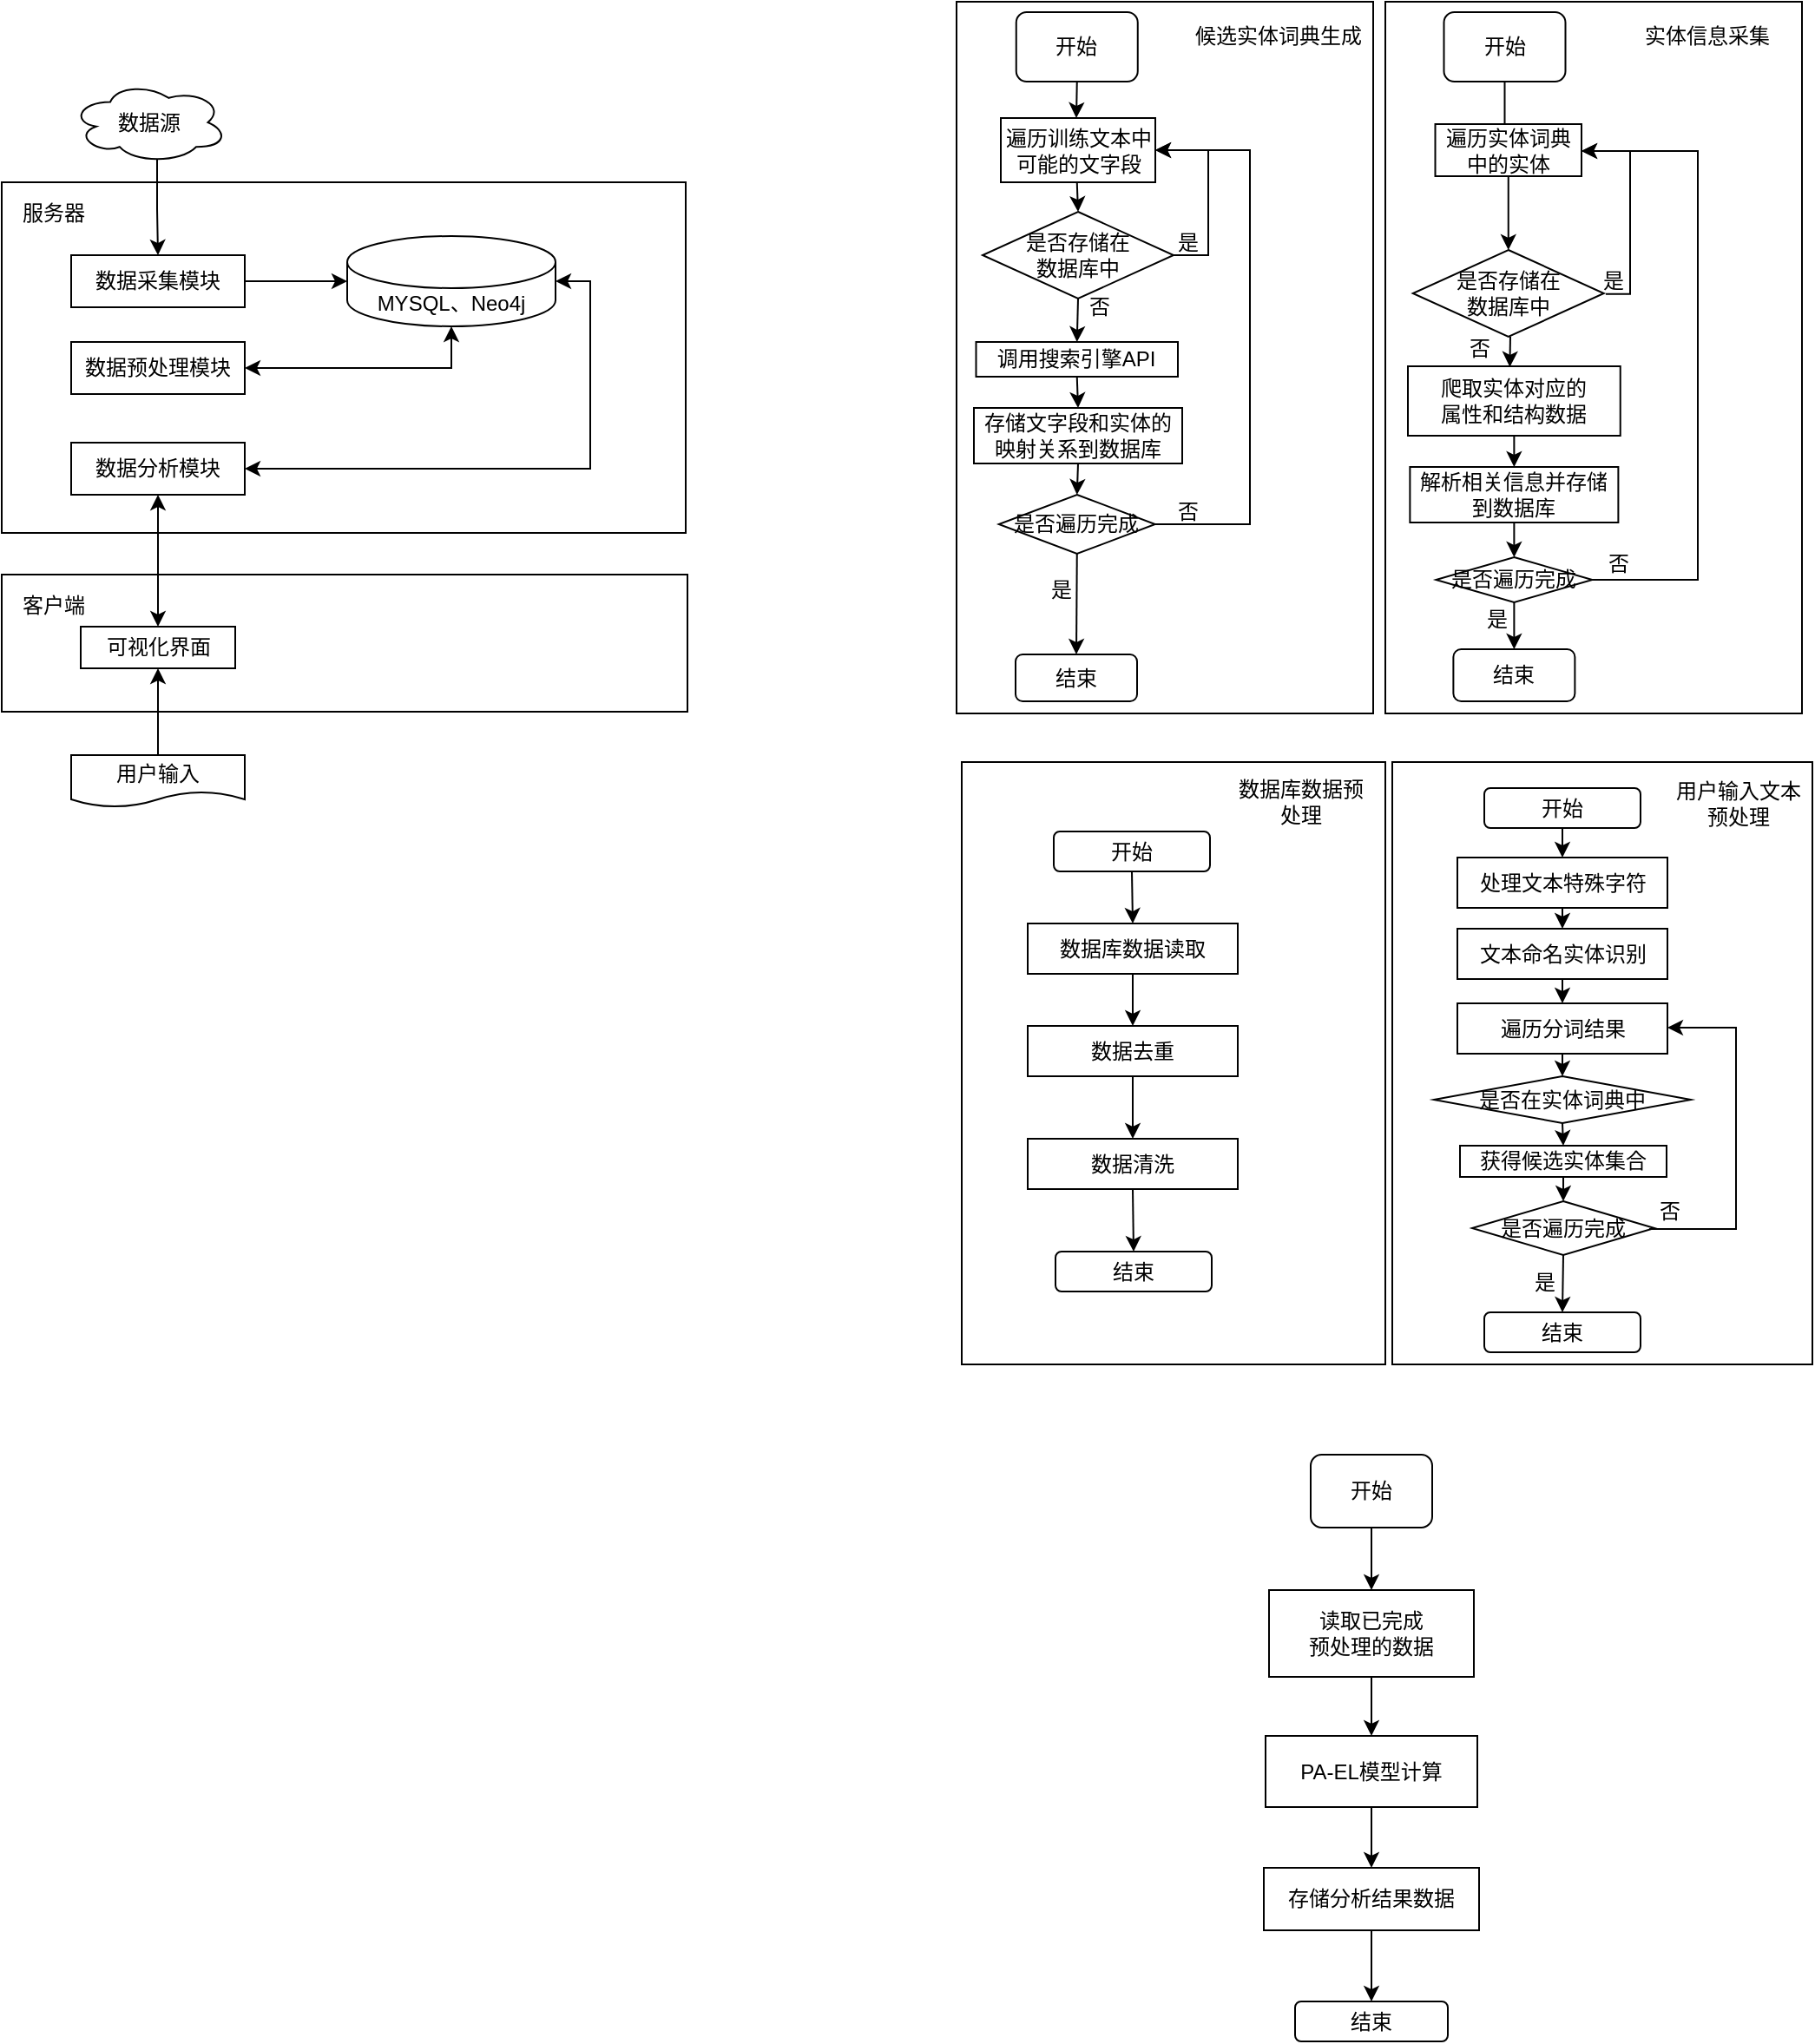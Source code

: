 <mxfile version="16.5.6" type="github">
  <diagram id="C5RBs43oDa-KdzZeNtuy" name="Page-1">
    <mxGraphModel dx="1210" dy="475" grid="0" gridSize="10" guides="1" tooltips="1" connect="1" arrows="1" fold="1" page="0" pageScale="1" pageWidth="827" pageHeight="1169" math="0" shadow="0">
      <root>
        <mxCell id="WIyWlLk6GJQsqaUBKTNV-0" />
        <mxCell id="WIyWlLk6GJQsqaUBKTNV-1" parent="WIyWlLk6GJQsqaUBKTNV-0" />
        <mxCell id="UaO2LbHVUY8CWi1lz__P-80" value="" style="rounded=0;whiteSpace=wrap;html=1;" parent="WIyWlLk6GJQsqaUBKTNV-1" vertex="1">
          <mxGeometry x="491" y="498" width="242" height="347" as="geometry" />
        </mxCell>
        <mxCell id="UaO2LbHVUY8CWi1lz__P-7" value="" style="rounded=0;whiteSpace=wrap;html=1;" parent="WIyWlLk6GJQsqaUBKTNV-1" vertex="1">
          <mxGeometry x="240" y="60" width="240" height="410" as="geometry" />
        </mxCell>
        <mxCell id="UaO2LbHVUY8CWi1lz__P-8" value="开始" style="rounded=1;whiteSpace=wrap;html=1;" parent="WIyWlLk6GJQsqaUBKTNV-1" vertex="1">
          <mxGeometry x="274.38" y="66" width="70" height="40" as="geometry" />
        </mxCell>
        <mxCell id="UaO2LbHVUY8CWi1lz__P-9" value="" style="endArrow=classic;html=1;rounded=0;exitX=0.5;exitY=1;exitDx=0;exitDy=0;" parent="WIyWlLk6GJQsqaUBKTNV-1" source="UaO2LbHVUY8CWi1lz__P-8" edge="1">
          <mxGeometry width="50" height="50" relative="1" as="geometry">
            <mxPoint x="553.75" y="310" as="sourcePoint" />
            <mxPoint x="309" y="127" as="targetPoint" />
          </mxGeometry>
        </mxCell>
        <mxCell id="UaO2LbHVUY8CWi1lz__P-11" value="" style="endArrow=classic;html=1;rounded=0;exitX=0.5;exitY=1;exitDx=0;exitDy=0;entryX=0.5;entryY=0;entryDx=0;entryDy=0;" parent="WIyWlLk6GJQsqaUBKTNV-1" target="UaO2LbHVUY8CWi1lz__P-36" edge="1">
          <mxGeometry width="50" height="50" relative="1" as="geometry">
            <mxPoint x="309.375" y="164" as="sourcePoint" />
            <mxPoint x="308.75" y="166" as="targetPoint" />
          </mxGeometry>
        </mxCell>
        <mxCell id="UaO2LbHVUY8CWi1lz__P-13" value="候选实体词典生成" style="text;html=1;align=center;verticalAlign=middle;resizable=0;points=[];autosize=1;strokeColor=none;fillColor=none;" parent="WIyWlLk6GJQsqaUBKTNV-1" vertex="1">
          <mxGeometry x="370" y="70" width="110" height="20" as="geometry" />
        </mxCell>
        <mxCell id="UaO2LbHVUY8CWi1lz__P-28" value="" style="rounded=0;whiteSpace=wrap;html=1;" parent="WIyWlLk6GJQsqaUBKTNV-1" vertex="1">
          <mxGeometry x="487" y="60" width="240" height="410" as="geometry" />
        </mxCell>
        <mxCell id="UaO2LbHVUY8CWi1lz__P-29" value="开始" style="rounded=1;whiteSpace=wrap;html=1;" parent="WIyWlLk6GJQsqaUBKTNV-1" vertex="1">
          <mxGeometry x="520.75" y="66" width="70" height="40" as="geometry" />
        </mxCell>
        <mxCell id="UaO2LbHVUY8CWi1lz__P-30" value="" style="endArrow=classic;html=1;rounded=0;exitX=0.5;exitY=1;exitDx=0;exitDy=0;" parent="WIyWlLk6GJQsqaUBKTNV-1" source="UaO2LbHVUY8CWi1lz__P-29" edge="1">
          <mxGeometry width="50" height="50" relative="1" as="geometry">
            <mxPoint x="800.75" y="310" as="sourcePoint" />
            <mxPoint x="555.75" y="150" as="targetPoint" />
          </mxGeometry>
        </mxCell>
        <mxCell id="UaO2LbHVUY8CWi1lz__P-31" value="遍历实体词典中的实体" style="rounded=0;whiteSpace=wrap;html=1;" parent="WIyWlLk6GJQsqaUBKTNV-1" vertex="1">
          <mxGeometry x="515.75" y="130.5" width="84.25" height="30" as="geometry" />
        </mxCell>
        <mxCell id="UaO2LbHVUY8CWi1lz__P-32" value="" style="endArrow=classic;html=1;rounded=0;exitX=0.5;exitY=1;exitDx=0;exitDy=0;entryX=0.5;entryY=0;entryDx=0;entryDy=0;" parent="WIyWlLk6GJQsqaUBKTNV-1" source="UaO2LbHVUY8CWi1lz__P-31" target="UaO2LbHVUY8CWi1lz__P-37" edge="1">
          <mxGeometry width="50" height="50" relative="1" as="geometry">
            <mxPoint x="800.75" y="310" as="sourcePoint" />
            <mxPoint x="555.75" y="200" as="targetPoint" />
          </mxGeometry>
        </mxCell>
        <mxCell id="UaO2LbHVUY8CWi1lz__P-34" value="实体信息采集" style="text;html=1;align=center;verticalAlign=middle;resizable=0;points=[];autosize=1;strokeColor=none;fillColor=none;" parent="WIyWlLk6GJQsqaUBKTNV-1" vertex="1">
          <mxGeometry x="627" y="70" width="90" height="20" as="geometry" />
        </mxCell>
        <mxCell id="UaO2LbHVUY8CWi1lz__P-40" style="edgeStyle=orthogonalEdgeStyle;rounded=0;orthogonalLoop=1;jettySize=auto;html=1;exitX=0.5;exitY=1;exitDx=0;exitDy=0;entryX=0.5;entryY=0;entryDx=0;entryDy=0;" parent="WIyWlLk6GJQsqaUBKTNV-1" source="UaO2LbHVUY8CWi1lz__P-36" target="UaO2LbHVUY8CWi1lz__P-38" edge="1">
          <mxGeometry relative="1" as="geometry" />
        </mxCell>
        <mxCell id="UaO2LbHVUY8CWi1lz__P-41" style="edgeStyle=orthogonalEdgeStyle;rounded=0;orthogonalLoop=1;jettySize=auto;html=1;exitX=1;exitY=0.5;exitDx=0;exitDy=0;entryX=1;entryY=0.5;entryDx=0;entryDy=0;" parent="WIyWlLk6GJQsqaUBKTNV-1" source="UaO2LbHVUY8CWi1lz__P-36" target="UaO2LbHVUY8CWi1lz__P-63" edge="1">
          <mxGeometry relative="1" as="geometry">
            <mxPoint x="350" y="183" as="targetPoint" />
          </mxGeometry>
        </mxCell>
        <mxCell id="UaO2LbHVUY8CWi1lz__P-36" value="是否存储在&lt;br&gt;数据库中" style="rhombus;whiteSpace=wrap;html=1;" parent="WIyWlLk6GJQsqaUBKTNV-1" vertex="1">
          <mxGeometry x="255" y="181" width="110" height="50" as="geometry" />
        </mxCell>
        <mxCell id="UaO2LbHVUY8CWi1lz__P-37" value="是否存储在&lt;br&gt;数据库中" style="rhombus;whiteSpace=wrap;html=1;" parent="WIyWlLk6GJQsqaUBKTNV-1" vertex="1">
          <mxGeometry x="502.88" y="203" width="110" height="50" as="geometry" />
        </mxCell>
        <mxCell id="UaO2LbHVUY8CWi1lz__P-46" style="edgeStyle=orthogonalEdgeStyle;rounded=0;orthogonalLoop=1;jettySize=auto;html=1;exitX=0.5;exitY=1;exitDx=0;exitDy=0;entryX=0.5;entryY=0;entryDx=0;entryDy=0;" parent="WIyWlLk6GJQsqaUBKTNV-1" source="UaO2LbHVUY8CWi1lz__P-38" target="UaO2LbHVUY8CWi1lz__P-43" edge="1">
          <mxGeometry relative="1" as="geometry" />
        </mxCell>
        <mxCell id="UaO2LbHVUY8CWi1lz__P-38" value="调用搜索引擎API" style="rounded=0;whiteSpace=wrap;html=1;" parent="WIyWlLk6GJQsqaUBKTNV-1" vertex="1">
          <mxGeometry x="251.25" y="256" width="116.25" height="20" as="geometry" />
        </mxCell>
        <mxCell id="UaO2LbHVUY8CWi1lz__P-49" style="edgeStyle=orthogonalEdgeStyle;rounded=0;orthogonalLoop=1;jettySize=auto;html=1;exitX=0.5;exitY=1;exitDx=0;exitDy=0;entryX=0.5;entryY=0;entryDx=0;entryDy=0;" parent="WIyWlLk6GJQsqaUBKTNV-1" source="UaO2LbHVUY8CWi1lz__P-43" target="UaO2LbHVUY8CWi1lz__P-65" edge="1">
          <mxGeometry relative="1" as="geometry" />
        </mxCell>
        <mxCell id="UaO2LbHVUY8CWi1lz__P-43" value="存储文字段和实体的映射关系到数据库" style="rounded=0;whiteSpace=wrap;html=1;" parent="WIyWlLk6GJQsqaUBKTNV-1" vertex="1">
          <mxGeometry x="250" y="294" width="120" height="32" as="geometry" />
        </mxCell>
        <mxCell id="UaO2LbHVUY8CWi1lz__P-44" value="是" style="text;html=1;align=center;verticalAlign=middle;resizable=0;points=[];autosize=1;strokeColor=none;fillColor=none;" parent="WIyWlLk6GJQsqaUBKTNV-1" vertex="1">
          <mxGeometry x="603" y="211" width="30" height="20" as="geometry" />
        </mxCell>
        <mxCell id="UaO2LbHVUY8CWi1lz__P-45" value="否" style="text;html=1;align=center;verticalAlign=middle;resizable=0;points=[];autosize=1;strokeColor=none;fillColor=none;" parent="WIyWlLk6GJQsqaUBKTNV-1" vertex="1">
          <mxGeometry x="307" y="226" width="30" height="20" as="geometry" />
        </mxCell>
        <mxCell id="UaO2LbHVUY8CWi1lz__P-48" value="结束" style="rounded=1;whiteSpace=wrap;html=1;" parent="WIyWlLk6GJQsqaUBKTNV-1" vertex="1">
          <mxGeometry x="274" y="436" width="70" height="27" as="geometry" />
        </mxCell>
        <mxCell id="UaO2LbHVUY8CWi1lz__P-52" value="解析相关信息并存储到数据库" style="rounded=0;whiteSpace=wrap;html=1;" parent="WIyWlLk6GJQsqaUBKTNV-1" vertex="1">
          <mxGeometry x="501.19" y="328" width="120" height="32" as="geometry" />
        </mxCell>
        <mxCell id="UaO2LbHVUY8CWi1lz__P-74" style="edgeStyle=orthogonalEdgeStyle;rounded=0;orthogonalLoop=1;jettySize=auto;html=1;entryX=0.5;entryY=0;entryDx=0;entryDy=0;exitX=0.5;exitY=1;exitDx=0;exitDy=0;" parent="WIyWlLk6GJQsqaUBKTNV-1" source="UaO2LbHVUY8CWi1lz__P-72" target="UaO2LbHVUY8CWi1lz__P-57" edge="1">
          <mxGeometry relative="1" as="geometry" />
        </mxCell>
        <mxCell id="UaO2LbHVUY8CWi1lz__P-51" value="爬取实体对应的&lt;br&gt;属性和结构数据" style="rounded=0;whiteSpace=wrap;html=1;" parent="WIyWlLk6GJQsqaUBKTNV-1" vertex="1">
          <mxGeometry x="500" y="270" width="122.37" height="40" as="geometry" />
        </mxCell>
        <mxCell id="UaO2LbHVUY8CWi1lz__P-55" value="" style="endArrow=classic;html=1;rounded=0;entryX=0.455;entryY=0.011;entryDx=0;entryDy=0;entryPerimeter=0;" parent="WIyWlLk6GJQsqaUBKTNV-1" edge="1">
          <mxGeometry width="50" height="50" relative="1" as="geometry">
            <mxPoint x="559" y="253" as="sourcePoint" />
            <mxPoint x="558.678" y="270.44" as="targetPoint" />
          </mxGeometry>
        </mxCell>
        <mxCell id="UaO2LbHVUY8CWi1lz__P-56" value="" style="endArrow=classic;html=1;rounded=0;exitX=0.5;exitY=1;exitDx=0;exitDy=0;entryX=0.5;entryY=0;entryDx=0;entryDy=0;" parent="WIyWlLk6GJQsqaUBKTNV-1" source="UaO2LbHVUY8CWi1lz__P-51" target="UaO2LbHVUY8CWi1lz__P-52" edge="1">
          <mxGeometry width="50" height="50" relative="1" as="geometry">
            <mxPoint x="490" y="250" as="sourcePoint" />
            <mxPoint x="540" y="200" as="targetPoint" />
          </mxGeometry>
        </mxCell>
        <mxCell id="UaO2LbHVUY8CWi1lz__P-57" value="结束" style="rounded=1;whiteSpace=wrap;html=1;" parent="WIyWlLk6GJQsqaUBKTNV-1" vertex="1">
          <mxGeometry x="526.19" y="433" width="70" height="30" as="geometry" />
        </mxCell>
        <mxCell id="UaO2LbHVUY8CWi1lz__P-58" value="" style="endArrow=classic;html=1;rounded=0;exitX=0.5;exitY=1;exitDx=0;exitDy=0;entryX=0.5;entryY=0;entryDx=0;entryDy=0;" parent="WIyWlLk6GJQsqaUBKTNV-1" source="UaO2LbHVUY8CWi1lz__P-52" target="UaO2LbHVUY8CWi1lz__P-72" edge="1">
          <mxGeometry width="50" height="50" relative="1" as="geometry">
            <mxPoint x="490" y="250" as="sourcePoint" />
            <mxPoint x="540" y="200" as="targetPoint" />
          </mxGeometry>
        </mxCell>
        <mxCell id="UaO2LbHVUY8CWi1lz__P-59" value="否" style="text;html=1;align=center;verticalAlign=middle;resizable=0;points=[];autosize=1;strokeColor=none;fillColor=none;" parent="WIyWlLk6GJQsqaUBKTNV-1" vertex="1">
          <mxGeometry x="526.19" y="250" width="30" height="20" as="geometry" />
        </mxCell>
        <mxCell id="UaO2LbHVUY8CWi1lz__P-60" style="edgeStyle=orthogonalEdgeStyle;rounded=0;orthogonalLoop=1;jettySize=auto;html=1;exitX=0.032;exitY=0.021;exitDx=0;exitDy=0;exitPerimeter=0;entryX=1;entryY=0.5;entryDx=0;entryDy=0;" parent="WIyWlLk6GJQsqaUBKTNV-1" target="UaO2LbHVUY8CWi1lz__P-31" edge="1">
          <mxGeometry relative="1" as="geometry">
            <mxPoint x="613.96" y="228.42" as="sourcePoint" />
            <mxPoint x="605" y="168" as="targetPoint" />
            <Array as="points">
              <mxPoint x="628" y="228" />
              <mxPoint x="628" y="146" />
              <mxPoint x="600" y="146" />
            </Array>
          </mxGeometry>
        </mxCell>
        <mxCell id="UaO2LbHVUY8CWi1lz__P-63" value="遍历训练文本中可能的文字段" style="whiteSpace=wrap;html=1;" parent="WIyWlLk6GJQsqaUBKTNV-1" vertex="1">
          <mxGeometry x="265.5" y="127" width="89" height="37" as="geometry" />
        </mxCell>
        <mxCell id="UaO2LbHVUY8CWi1lz__P-68" style="edgeStyle=orthogonalEdgeStyle;rounded=0;orthogonalLoop=1;jettySize=auto;html=1;exitX=1;exitY=0.5;exitDx=0;exitDy=0;entryX=1;entryY=0.5;entryDx=0;entryDy=0;" parent="WIyWlLk6GJQsqaUBKTNV-1" source="UaO2LbHVUY8CWi1lz__P-65" target="UaO2LbHVUY8CWi1lz__P-63" edge="1">
          <mxGeometry relative="1" as="geometry">
            <Array as="points">
              <mxPoint x="409" y="361" />
              <mxPoint x="409" y="145" />
            </Array>
          </mxGeometry>
        </mxCell>
        <mxCell id="UaO2LbHVUY8CWi1lz__P-65" value="是否遍历完成" style="rhombus;whiteSpace=wrap;html=1;" parent="WIyWlLk6GJQsqaUBKTNV-1" vertex="1">
          <mxGeometry x="264.38" y="344" width="90" height="34" as="geometry" />
        </mxCell>
        <mxCell id="UaO2LbHVUY8CWi1lz__P-66" value="" style="endArrow=classic;html=1;rounded=0;exitX=0.5;exitY=1;exitDx=0;exitDy=0;entryX=0.5;entryY=0;entryDx=0;entryDy=0;" parent="WIyWlLk6GJQsqaUBKTNV-1" source="UaO2LbHVUY8CWi1lz__P-65" target="UaO2LbHVUY8CWi1lz__P-48" edge="1">
          <mxGeometry width="50" height="50" relative="1" as="geometry">
            <mxPoint x="520" y="327" as="sourcePoint" />
            <mxPoint x="570" y="277" as="targetPoint" />
          </mxGeometry>
        </mxCell>
        <mxCell id="UaO2LbHVUY8CWi1lz__P-69" value="是" style="text;html=1;align=center;verticalAlign=middle;resizable=0;points=[];autosize=1;strokeColor=none;fillColor=none;" parent="WIyWlLk6GJQsqaUBKTNV-1" vertex="1">
          <mxGeometry x="362" y="190" width="22" height="18" as="geometry" />
        </mxCell>
        <mxCell id="UaO2LbHVUY8CWi1lz__P-70" value="是" style="text;html=1;align=center;verticalAlign=middle;resizable=0;points=[];autosize=1;strokeColor=none;fillColor=none;" parent="WIyWlLk6GJQsqaUBKTNV-1" vertex="1">
          <mxGeometry x="289" y="390" width="22" height="18" as="geometry" />
        </mxCell>
        <mxCell id="UaO2LbHVUY8CWi1lz__P-71" value="否" style="text;html=1;align=center;verticalAlign=middle;resizable=0;points=[];autosize=1;strokeColor=none;fillColor=none;" parent="WIyWlLk6GJQsqaUBKTNV-1" vertex="1">
          <mxGeometry x="358" y="344" width="30" height="20" as="geometry" />
        </mxCell>
        <mxCell id="UaO2LbHVUY8CWi1lz__P-75" style="edgeStyle=orthogonalEdgeStyle;rounded=0;orthogonalLoop=1;jettySize=auto;html=1;exitX=1;exitY=0.5;exitDx=0;exitDy=0;entryX=1;entryY=0.5;entryDx=0;entryDy=0;" parent="WIyWlLk6GJQsqaUBKTNV-1" source="UaO2LbHVUY8CWi1lz__P-72" target="UaO2LbHVUY8CWi1lz__P-31" edge="1">
          <mxGeometry relative="1" as="geometry">
            <Array as="points">
              <mxPoint x="667" y="393" />
              <mxPoint x="667" y="146" />
              <mxPoint x="600" y="146" />
            </Array>
          </mxGeometry>
        </mxCell>
        <mxCell id="UaO2LbHVUY8CWi1lz__P-72" value="是否遍历完成" style="rhombus;whiteSpace=wrap;html=1;" parent="WIyWlLk6GJQsqaUBKTNV-1" vertex="1">
          <mxGeometry x="516.19" y="380" width="90" height="26" as="geometry" />
        </mxCell>
        <mxCell id="UaO2LbHVUY8CWi1lz__P-76" value="是" style="text;html=1;align=center;verticalAlign=middle;resizable=0;points=[];autosize=1;strokeColor=none;fillColor=none;" parent="WIyWlLk6GJQsqaUBKTNV-1" vertex="1">
          <mxGeometry x="536" y="406" width="30" height="20" as="geometry" />
        </mxCell>
        <mxCell id="UaO2LbHVUY8CWi1lz__P-77" value="否" style="text;html=1;align=center;verticalAlign=middle;resizable=0;points=[];autosize=1;strokeColor=none;fillColor=none;" parent="WIyWlLk6GJQsqaUBKTNV-1" vertex="1">
          <mxGeometry x="606.19" y="374" width="30" height="20" as="geometry" />
        </mxCell>
        <mxCell id="UaO2LbHVUY8CWi1lz__P-86" style="edgeStyle=orthogonalEdgeStyle;rounded=0;orthogonalLoop=1;jettySize=auto;html=1;exitX=0.5;exitY=1;exitDx=0;exitDy=0;entryX=0.5;entryY=0;entryDx=0;entryDy=0;" parent="WIyWlLk6GJQsqaUBKTNV-1" source="UaO2LbHVUY8CWi1lz__P-78" target="UaO2LbHVUY8CWi1lz__P-79" edge="1">
          <mxGeometry relative="1" as="geometry" />
        </mxCell>
        <mxCell id="UaO2LbHVUY8CWi1lz__P-78" value="开始" style="rounded=1;whiteSpace=wrap;html=1;" parent="WIyWlLk6GJQsqaUBKTNV-1" vertex="1">
          <mxGeometry x="544" y="513" width="90" height="23" as="geometry" />
        </mxCell>
        <mxCell id="UaO2LbHVUY8CWi1lz__P-79" value="处理文本特殊字符" style="rounded=0;whiteSpace=wrap;html=1;" parent="WIyWlLk6GJQsqaUBKTNV-1" vertex="1">
          <mxGeometry x="528.5" y="553" width="121" height="29" as="geometry" />
        </mxCell>
        <mxCell id="UaO2LbHVUY8CWi1lz__P-81" value="" style="rounded=0;whiteSpace=wrap;html=1;" parent="WIyWlLk6GJQsqaUBKTNV-1" vertex="1">
          <mxGeometry x="243" y="498" width="244" height="347" as="geometry" />
        </mxCell>
        <mxCell id="UaO2LbHVUY8CWi1lz__P-82" value="开始" style="rounded=1;whiteSpace=wrap;html=1;flipH=0;" parent="WIyWlLk6GJQsqaUBKTNV-1" vertex="1">
          <mxGeometry x="296" y="538" width="90" height="23" as="geometry" />
        </mxCell>
        <mxCell id="UaO2LbHVUY8CWi1lz__P-114" style="edgeStyle=orthogonalEdgeStyle;rounded=0;orthogonalLoop=1;jettySize=auto;html=1;entryX=0.5;entryY=0;entryDx=0;entryDy=0;" parent="WIyWlLk6GJQsqaUBKTNV-1" source="UaO2LbHVUY8CWi1lz__P-83" target="UaO2LbHVUY8CWi1lz__P-106" edge="1">
          <mxGeometry relative="1" as="geometry" />
        </mxCell>
        <mxCell id="UaO2LbHVUY8CWi1lz__P-83" value="数据库数据读取" style="rounded=0;whiteSpace=wrap;html=1;flipH=0;" parent="WIyWlLk6GJQsqaUBKTNV-1" vertex="1">
          <mxGeometry x="281" y="591" width="121" height="29" as="geometry" />
        </mxCell>
        <mxCell id="UaO2LbHVUY8CWi1lz__P-84" value="用户输入文本预处理" style="text;html=1;strokeColor=none;fillColor=none;align=center;verticalAlign=middle;whiteSpace=wrap;rounded=0;" parent="WIyWlLk6GJQsqaUBKTNV-1" vertex="1">
          <mxGeometry x="652" y="506" width="77" height="31" as="geometry" />
        </mxCell>
        <mxCell id="UaO2LbHVUY8CWi1lz__P-85" value="数据库数据预处理" style="text;html=1;strokeColor=none;fillColor=none;align=center;verticalAlign=middle;whiteSpace=wrap;rounded=0;" parent="WIyWlLk6GJQsqaUBKTNV-1" vertex="1">
          <mxGeometry x="400" y="505" width="77" height="31" as="geometry" />
        </mxCell>
        <mxCell id="UaO2LbHVUY8CWi1lz__P-87" value="遍历分词结果" style="rounded=0;whiteSpace=wrap;html=1;" parent="WIyWlLk6GJQsqaUBKTNV-1" vertex="1">
          <mxGeometry x="528.5" y="637" width="121" height="29" as="geometry" />
        </mxCell>
        <mxCell id="UaO2LbHVUY8CWi1lz__P-88" value="文本命名实体识别" style="rounded=0;whiteSpace=wrap;html=1;" parent="WIyWlLk6GJQsqaUBKTNV-1" vertex="1">
          <mxGeometry x="528.5" y="594" width="121" height="29" as="geometry" />
        </mxCell>
        <mxCell id="UaO2LbHVUY8CWi1lz__P-89" value="是否在实体词典中" style="rhombus;whiteSpace=wrap;html=1;" parent="WIyWlLk6GJQsqaUBKTNV-1" vertex="1">
          <mxGeometry x="515" y="679" width="148" height="27" as="geometry" />
        </mxCell>
        <mxCell id="UaO2LbHVUY8CWi1lz__P-90" value="" style="endArrow=classic;html=1;rounded=0;exitX=0.5;exitY=1;exitDx=0;exitDy=0;entryX=0.5;entryY=0;entryDx=0;entryDy=0;" parent="WIyWlLk6GJQsqaUBKTNV-1" source="UaO2LbHVUY8CWi1lz__P-87" target="UaO2LbHVUY8CWi1lz__P-89" edge="1">
          <mxGeometry width="50" height="50" relative="1" as="geometry">
            <mxPoint x="770" y="756" as="sourcePoint" />
            <mxPoint x="820" y="706" as="targetPoint" />
          </mxGeometry>
        </mxCell>
        <mxCell id="UaO2LbHVUY8CWi1lz__P-91" value="获得候选实体集合" style="rounded=0;whiteSpace=wrap;html=1;" parent="WIyWlLk6GJQsqaUBKTNV-1" vertex="1">
          <mxGeometry x="530" y="719" width="119" height="18" as="geometry" />
        </mxCell>
        <mxCell id="UaO2LbHVUY8CWi1lz__P-92" value="" style="endArrow=classic;html=1;rounded=0;exitX=0.5;exitY=1;exitDx=0;exitDy=0;entryX=0.5;entryY=0;entryDx=0;entryDy=0;" parent="WIyWlLk6GJQsqaUBKTNV-1" source="UaO2LbHVUY8CWi1lz__P-89" target="UaO2LbHVUY8CWi1lz__P-91" edge="1">
          <mxGeometry width="50" height="50" relative="1" as="geometry">
            <mxPoint x="770" y="756" as="sourcePoint" />
            <mxPoint x="820" y="706" as="targetPoint" />
          </mxGeometry>
        </mxCell>
        <mxCell id="UaO2LbHVUY8CWi1lz__P-93" value="" style="endArrow=classic;html=1;rounded=0;exitX=0.5;exitY=1;exitDx=0;exitDy=0;entryX=0.5;entryY=0;entryDx=0;entryDy=0;" parent="WIyWlLk6GJQsqaUBKTNV-1" source="UaO2LbHVUY8CWi1lz__P-79" target="UaO2LbHVUY8CWi1lz__P-88" edge="1">
          <mxGeometry width="50" height="50" relative="1" as="geometry">
            <mxPoint x="770" y="675" as="sourcePoint" />
            <mxPoint x="820" y="625" as="targetPoint" />
          </mxGeometry>
        </mxCell>
        <mxCell id="UaO2LbHVUY8CWi1lz__P-94" value="" style="endArrow=classic;html=1;rounded=0;exitX=0.5;exitY=1;exitDx=0;exitDy=0;entryX=0.5;entryY=0;entryDx=0;entryDy=0;" parent="WIyWlLk6GJQsqaUBKTNV-1" source="UaO2LbHVUY8CWi1lz__P-88" target="UaO2LbHVUY8CWi1lz__P-87" edge="1">
          <mxGeometry width="50" height="50" relative="1" as="geometry">
            <mxPoint x="770" y="675" as="sourcePoint" />
            <mxPoint x="820" y="625" as="targetPoint" />
          </mxGeometry>
        </mxCell>
        <mxCell id="UaO2LbHVUY8CWi1lz__P-98" style="edgeStyle=orthogonalEdgeStyle;rounded=0;orthogonalLoop=1;jettySize=auto;html=1;exitX=0.5;exitY=1;exitDx=0;exitDy=0;entryX=0.5;entryY=0;entryDx=0;entryDy=0;" parent="WIyWlLk6GJQsqaUBKTNV-1" source="UaO2LbHVUY8CWi1lz__P-95" target="UaO2LbHVUY8CWi1lz__P-97" edge="1">
          <mxGeometry relative="1" as="geometry" />
        </mxCell>
        <mxCell id="UaO2LbHVUY8CWi1lz__P-95" value="是否遍历完成" style="rhombus;whiteSpace=wrap;html=1;" parent="WIyWlLk6GJQsqaUBKTNV-1" vertex="1">
          <mxGeometry x="537" y="751" width="105" height="31" as="geometry" />
        </mxCell>
        <mxCell id="UaO2LbHVUY8CWi1lz__P-96" value="" style="endArrow=classic;html=1;rounded=0;exitX=0.5;exitY=1;exitDx=0;exitDy=0;entryX=0.5;entryY=0;entryDx=0;entryDy=0;" parent="WIyWlLk6GJQsqaUBKTNV-1" source="UaO2LbHVUY8CWi1lz__P-91" target="UaO2LbHVUY8CWi1lz__P-95" edge="1">
          <mxGeometry width="50" height="50" relative="1" as="geometry">
            <mxPoint x="770" y="739" as="sourcePoint" />
            <mxPoint x="820" y="689" as="targetPoint" />
          </mxGeometry>
        </mxCell>
        <mxCell id="UaO2LbHVUY8CWi1lz__P-97" value="结束" style="rounded=1;whiteSpace=wrap;html=1;" parent="WIyWlLk6GJQsqaUBKTNV-1" vertex="1">
          <mxGeometry x="544" y="815" width="90" height="23" as="geometry" />
        </mxCell>
        <mxCell id="UaO2LbHVUY8CWi1lz__P-99" value="是" style="text;html=1;strokeColor=none;fillColor=none;align=center;verticalAlign=middle;whiteSpace=wrap;rounded=0;" parent="WIyWlLk6GJQsqaUBKTNV-1" vertex="1">
          <mxGeometry x="549" y="769" width="60" height="58" as="geometry" />
        </mxCell>
        <mxCell id="UaO2LbHVUY8CWi1lz__P-100" value="否" style="text;html=1;strokeColor=none;fillColor=none;align=center;verticalAlign=middle;whiteSpace=wrap;rounded=0;" parent="WIyWlLk6GJQsqaUBKTNV-1" vertex="1">
          <mxGeometry x="621" y="728" width="60" height="58" as="geometry" />
        </mxCell>
        <mxCell id="UaO2LbHVUY8CWi1lz__P-101" value="" style="endArrow=classic;html=1;rounded=0;exitX=0.3;exitY=0.672;exitDx=0;exitDy=0;exitPerimeter=0;entryX=1;entryY=0.5;entryDx=0;entryDy=0;edgeStyle=orthogonalEdgeStyle;" parent="WIyWlLk6GJQsqaUBKTNV-1" source="UaO2LbHVUY8CWi1lz__P-100" target="UaO2LbHVUY8CWi1lz__P-87" edge="1">
          <mxGeometry width="50" height="50" relative="1" as="geometry">
            <mxPoint x="770" y="739" as="sourcePoint" />
            <mxPoint x="820" y="689" as="targetPoint" />
            <Array as="points">
              <mxPoint x="689" y="767" />
              <mxPoint x="689" y="651" />
              <mxPoint x="649" y="651" />
            </Array>
          </mxGeometry>
        </mxCell>
        <mxCell id="UaO2LbHVUY8CWi1lz__P-106" value="数据去重" style="rounded=0;whiteSpace=wrap;html=1;flipH=0;" parent="WIyWlLk6GJQsqaUBKTNV-1" vertex="1">
          <mxGeometry x="281" y="650" width="121" height="29" as="geometry" />
        </mxCell>
        <mxCell id="UaO2LbHVUY8CWi1lz__P-107" value="" style="endArrow=classic;html=1;rounded=0;exitX=0.5;exitY=1;exitDx=0;exitDy=0;entryX=0.5;entryY=0;entryDx=0;entryDy=0;" parent="WIyWlLk6GJQsqaUBKTNV-1" source="UaO2LbHVUY8CWi1lz__P-82" target="UaO2LbHVUY8CWi1lz__P-83" edge="1">
          <mxGeometry width="50" height="50" relative="1" as="geometry">
            <mxPoint x="271" y="706" as="sourcePoint" />
            <mxPoint x="321" y="656" as="targetPoint" />
          </mxGeometry>
        </mxCell>
        <mxCell id="UaO2LbHVUY8CWi1lz__P-108" value="数据清洗" style="rounded=0;whiteSpace=wrap;html=1;flipH=0;" parent="WIyWlLk6GJQsqaUBKTNV-1" vertex="1">
          <mxGeometry x="281" y="715" width="121" height="29" as="geometry" />
        </mxCell>
        <mxCell id="UaO2LbHVUY8CWi1lz__P-111" value="" style="endArrow=classic;html=1;rounded=0;exitX=0.5;exitY=1;exitDx=0;exitDy=0;entryX=0.5;entryY=0;entryDx=0;entryDy=0;" parent="WIyWlLk6GJQsqaUBKTNV-1" source="UaO2LbHVUY8CWi1lz__P-106" target="UaO2LbHVUY8CWi1lz__P-108" edge="1">
          <mxGeometry width="50" height="50" relative="1" as="geometry">
            <mxPoint x="271" y="706" as="sourcePoint" />
            <mxPoint x="321" y="656" as="targetPoint" />
          </mxGeometry>
        </mxCell>
        <mxCell id="UaO2LbHVUY8CWi1lz__P-112" value="结束" style="rounded=1;whiteSpace=wrap;html=1;flipH=0;" parent="WIyWlLk6GJQsqaUBKTNV-1" vertex="1">
          <mxGeometry x="297" y="780" width="90" height="23" as="geometry" />
        </mxCell>
        <mxCell id="UaO2LbHVUY8CWi1lz__P-113" value="" style="endArrow=classic;html=1;rounded=0;exitX=0.5;exitY=1;exitDx=0;exitDy=0;entryX=0.5;entryY=0;entryDx=0;entryDy=0;" parent="WIyWlLk6GJQsqaUBKTNV-1" source="UaO2LbHVUY8CWi1lz__P-108" target="UaO2LbHVUY8CWi1lz__P-112" edge="1">
          <mxGeometry width="50" height="50" relative="1" as="geometry">
            <mxPoint x="271" y="706" as="sourcePoint" />
            <mxPoint x="321" y="656" as="targetPoint" />
          </mxGeometry>
        </mxCell>
        <mxCell id="UaO2LbHVUY8CWi1lz__P-121" style="edgeStyle=orthogonalEdgeStyle;rounded=0;orthogonalLoop=1;jettySize=auto;html=1;exitX=0.5;exitY=1;exitDx=0;exitDy=0;entryX=0.5;entryY=0;entryDx=0;entryDy=0;" parent="WIyWlLk6GJQsqaUBKTNV-1" source="UaO2LbHVUY8CWi1lz__P-116" target="UaO2LbHVUY8CWi1lz__P-117" edge="1">
          <mxGeometry relative="1" as="geometry" />
        </mxCell>
        <mxCell id="UaO2LbHVUY8CWi1lz__P-116" value="开始" style="rounded=1;whiteSpace=wrap;html=1;flipH=0;flipV=1;" parent="WIyWlLk6GJQsqaUBKTNV-1" vertex="1">
          <mxGeometry x="444" y="897" width="70" height="42" as="geometry" />
        </mxCell>
        <mxCell id="UaO2LbHVUY8CWi1lz__P-122" style="edgeStyle=orthogonalEdgeStyle;rounded=0;orthogonalLoop=1;jettySize=auto;html=1;exitX=0.5;exitY=1;exitDx=0;exitDy=0;entryX=0.5;entryY=0;entryDx=0;entryDy=0;" parent="WIyWlLk6GJQsqaUBKTNV-1" source="UaO2LbHVUY8CWi1lz__P-117" target="UaO2LbHVUY8CWi1lz__P-118" edge="1">
          <mxGeometry relative="1" as="geometry" />
        </mxCell>
        <mxCell id="UaO2LbHVUY8CWi1lz__P-117" value="读取已完成&lt;br&gt;预处理的数据" style="rounded=0;whiteSpace=wrap;html=1;flipH=0;flipV=1;" parent="WIyWlLk6GJQsqaUBKTNV-1" vertex="1">
          <mxGeometry x="420" y="975" width="118" height="50" as="geometry" />
        </mxCell>
        <mxCell id="UaO2LbHVUY8CWi1lz__P-123" style="edgeStyle=orthogonalEdgeStyle;rounded=0;orthogonalLoop=1;jettySize=auto;html=1;exitX=0.5;exitY=1;exitDx=0;exitDy=0;entryX=0.5;entryY=0;entryDx=0;entryDy=0;" parent="WIyWlLk6GJQsqaUBKTNV-1" source="UaO2LbHVUY8CWi1lz__P-118" target="UaO2LbHVUY8CWi1lz__P-119" edge="1">
          <mxGeometry relative="1" as="geometry" />
        </mxCell>
        <mxCell id="UaO2LbHVUY8CWi1lz__P-118" value="PA-EL模型计算" style="rounded=0;whiteSpace=wrap;html=1;flipH=0;flipV=1;" parent="WIyWlLk6GJQsqaUBKTNV-1" vertex="1">
          <mxGeometry x="418" y="1059" width="122" height="41" as="geometry" />
        </mxCell>
        <mxCell id="UaO2LbHVUY8CWi1lz__P-124" style="edgeStyle=orthogonalEdgeStyle;rounded=0;orthogonalLoop=1;jettySize=auto;html=1;exitX=0.5;exitY=1;exitDx=0;exitDy=0;entryX=0.5;entryY=0;entryDx=0;entryDy=0;" parent="WIyWlLk6GJQsqaUBKTNV-1" source="UaO2LbHVUY8CWi1lz__P-119" target="UaO2LbHVUY8CWi1lz__P-120" edge="1">
          <mxGeometry relative="1" as="geometry" />
        </mxCell>
        <mxCell id="UaO2LbHVUY8CWi1lz__P-119" value="存储分析结果数据" style="rounded=0;whiteSpace=wrap;html=1;flipH=0;flipV=1;" parent="WIyWlLk6GJQsqaUBKTNV-1" vertex="1">
          <mxGeometry x="417" y="1135" width="124" height="36" as="geometry" />
        </mxCell>
        <mxCell id="UaO2LbHVUY8CWi1lz__P-120" value="结束" style="rounded=1;whiteSpace=wrap;html=1;flipH=0;flipV=1;" parent="WIyWlLk6GJQsqaUBKTNV-1" vertex="1">
          <mxGeometry x="435" y="1212" width="88" height="23" as="geometry" />
        </mxCell>
        <mxCell id="wnh91fZRFutBi1EkWMIo-0" value="数据源" style="ellipse;shape=cloud;whiteSpace=wrap;html=1;" vertex="1" parent="WIyWlLk6GJQsqaUBKTNV-1">
          <mxGeometry x="-270" y="106" width="90" height="47" as="geometry" />
        </mxCell>
        <mxCell id="wnh91fZRFutBi1EkWMIo-1" value="" style="rounded=0;whiteSpace=wrap;html=1;" vertex="1" parent="WIyWlLk6GJQsqaUBKTNV-1">
          <mxGeometry x="-310" y="164" width="394" height="202" as="geometry" />
        </mxCell>
        <mxCell id="wnh91fZRFutBi1EkWMIo-2" value="服务器" style="text;html=1;strokeColor=none;fillColor=none;align=center;verticalAlign=middle;whiteSpace=wrap;rounded=0;" vertex="1" parent="WIyWlLk6GJQsqaUBKTNV-1">
          <mxGeometry x="-310" y="167" width="60" height="30" as="geometry" />
        </mxCell>
        <mxCell id="wnh91fZRFutBi1EkWMIo-3" value="" style="rounded=0;whiteSpace=wrap;html=1;" vertex="1" parent="WIyWlLk6GJQsqaUBKTNV-1">
          <mxGeometry x="-310" y="390" width="395" height="79" as="geometry" />
        </mxCell>
        <mxCell id="wnh91fZRFutBi1EkWMIo-4" value="客户端" style="text;html=1;strokeColor=none;fillColor=none;align=center;verticalAlign=middle;whiteSpace=wrap;rounded=0;" vertex="1" parent="WIyWlLk6GJQsqaUBKTNV-1">
          <mxGeometry x="-310" y="393" width="60" height="30" as="geometry" />
        </mxCell>
        <mxCell id="wnh91fZRFutBi1EkWMIo-9" style="edgeStyle=orthogonalEdgeStyle;rounded=0;orthogonalLoop=1;jettySize=auto;html=1;exitX=1;exitY=0.5;exitDx=0;exitDy=0;entryX=0;entryY=0.5;entryDx=0;entryDy=0;entryPerimeter=0;" edge="1" parent="WIyWlLk6GJQsqaUBKTNV-1" source="wnh91fZRFutBi1EkWMIo-5" target="wnh91fZRFutBi1EkWMIo-7">
          <mxGeometry relative="1" as="geometry" />
        </mxCell>
        <mxCell id="wnh91fZRFutBi1EkWMIo-5" value="数据采集模块" style="rounded=0;whiteSpace=wrap;html=1;" vertex="1" parent="WIyWlLk6GJQsqaUBKTNV-1">
          <mxGeometry x="-270" y="206" width="100" height="30" as="geometry" />
        </mxCell>
        <mxCell id="wnh91fZRFutBi1EkWMIo-26" style="edgeStyle=orthogonalEdgeStyle;rounded=0;orthogonalLoop=1;jettySize=auto;html=1;exitX=1;exitY=0.5;exitDx=0;exitDy=0;entryX=0.5;entryY=1;entryDx=0;entryDy=0;entryPerimeter=0;startArrow=classic;startFill=1;" edge="1" parent="WIyWlLk6GJQsqaUBKTNV-1" source="wnh91fZRFutBi1EkWMIo-6" target="wnh91fZRFutBi1EkWMIo-7">
          <mxGeometry relative="1" as="geometry" />
        </mxCell>
        <mxCell id="wnh91fZRFutBi1EkWMIo-6" value="数据预处理模块" style="rounded=0;whiteSpace=wrap;html=1;" vertex="1" parent="WIyWlLk6GJQsqaUBKTNV-1">
          <mxGeometry x="-270" y="256" width="100" height="30" as="geometry" />
        </mxCell>
        <mxCell id="wnh91fZRFutBi1EkWMIo-7" value="MYSQL、Neo4j" style="shape=cylinder3;whiteSpace=wrap;html=1;boundedLbl=1;backgroundOutline=1;size=15;" vertex="1" parent="WIyWlLk6GJQsqaUBKTNV-1">
          <mxGeometry x="-111" y="195" width="120" height="52" as="geometry" />
        </mxCell>
        <mxCell id="wnh91fZRFutBi1EkWMIo-25" style="edgeStyle=orthogonalEdgeStyle;rounded=0;orthogonalLoop=1;jettySize=auto;html=1;exitX=1;exitY=0.5;exitDx=0;exitDy=0;entryX=1;entryY=0.5;entryDx=0;entryDy=0;entryPerimeter=0;startArrow=classic;startFill=1;" edge="1" parent="WIyWlLk6GJQsqaUBKTNV-1" source="wnh91fZRFutBi1EkWMIo-15" target="wnh91fZRFutBi1EkWMIo-7">
          <mxGeometry relative="1" as="geometry" />
        </mxCell>
        <mxCell id="wnh91fZRFutBi1EkWMIo-15" value="数据分析模块" style="rounded=0;whiteSpace=wrap;html=1;" vertex="1" parent="WIyWlLk6GJQsqaUBKTNV-1">
          <mxGeometry x="-270" y="314" width="100" height="30" as="geometry" />
        </mxCell>
        <mxCell id="wnh91fZRFutBi1EkWMIo-27" style="edgeStyle=orthogonalEdgeStyle;rounded=0;orthogonalLoop=1;jettySize=auto;html=1;exitX=0.5;exitY=0;exitDx=0;exitDy=0;entryX=0.5;entryY=1;entryDx=0;entryDy=0;startArrow=classic;startFill=1;" edge="1" parent="WIyWlLk6GJQsqaUBKTNV-1" source="wnh91fZRFutBi1EkWMIo-16" target="wnh91fZRFutBi1EkWMIo-15">
          <mxGeometry relative="1" as="geometry" />
        </mxCell>
        <mxCell id="wnh91fZRFutBi1EkWMIo-16" value="可视化界面" style="rounded=0;whiteSpace=wrap;html=1;" vertex="1" parent="WIyWlLk6GJQsqaUBKTNV-1">
          <mxGeometry x="-264.5" y="420" width="89" height="24" as="geometry" />
        </mxCell>
        <mxCell id="wnh91fZRFutBi1EkWMIo-22" style="edgeStyle=orthogonalEdgeStyle;rounded=0;orthogonalLoop=1;jettySize=auto;html=1;exitX=0.5;exitY=0;exitDx=0;exitDy=0;entryX=0.5;entryY=1;entryDx=0;entryDy=0;startArrow=none;startFill=0;" edge="1" parent="WIyWlLk6GJQsqaUBKTNV-1" source="wnh91fZRFutBi1EkWMIo-20" target="wnh91fZRFutBi1EkWMIo-16">
          <mxGeometry relative="1" as="geometry" />
        </mxCell>
        <mxCell id="wnh91fZRFutBi1EkWMIo-20" value="用户输入" style="shape=document;whiteSpace=wrap;html=1;boundedLbl=1;" vertex="1" parent="WIyWlLk6GJQsqaUBKTNV-1">
          <mxGeometry x="-270" y="494" width="100" height="30" as="geometry" />
        </mxCell>
        <mxCell id="wnh91fZRFutBi1EkWMIo-23" style="edgeStyle=orthogonalEdgeStyle;rounded=0;orthogonalLoop=1;jettySize=auto;html=1;exitX=0.55;exitY=0.95;exitDx=0;exitDy=0;exitPerimeter=0;startArrow=none;startFill=0;" edge="1" parent="WIyWlLk6GJQsqaUBKTNV-1" source="wnh91fZRFutBi1EkWMIo-0" target="wnh91fZRFutBi1EkWMIo-5">
          <mxGeometry relative="1" as="geometry" />
        </mxCell>
      </root>
    </mxGraphModel>
  </diagram>
</mxfile>

